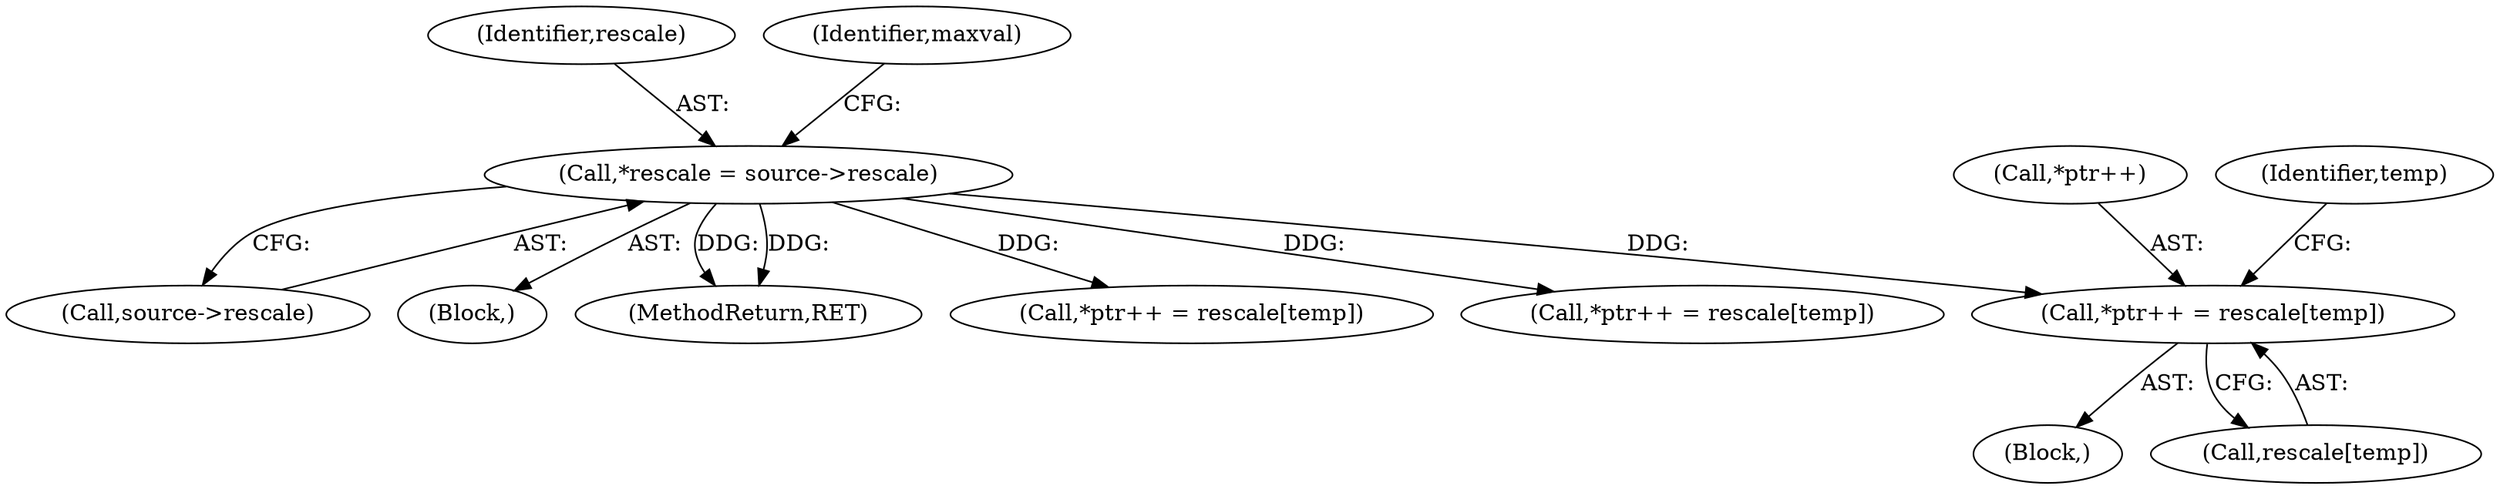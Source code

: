 digraph "0_libjpeg-turbo_9c78a04df4e44ef6487eee99c4258397f4fdca55_2@array" {
"1000219" [label="(Call,*ptr++ = rescale[temp])"];
"1000114" [label="(Call,*rescale = source->rescale)"];
"1000219" [label="(Call,*ptr++ = rescale[temp])"];
"1000116" [label="(Call,source->rescale)"];
"1000220" [label="(Call,*ptr++)"];
"1000168" [label="(Block,)"];
"1000104" [label="(Block,)"];
"1000223" [label="(Call,rescale[temp])"];
"1000115" [label="(Identifier,rescale)"];
"1000122" [label="(Identifier,maxval)"];
"1000256" [label="(MethodReturn,RET)"];
"1000114" [label="(Call,*rescale = source->rescale)"];
"1000227" [label="(Identifier,temp)"];
"1000247" [label="(Call,*ptr++ = rescale[temp])"];
"1000191" [label="(Call,*ptr++ = rescale[temp])"];
"1000219" -> "1000168"  [label="AST: "];
"1000219" -> "1000223"  [label="CFG: "];
"1000220" -> "1000219"  [label="AST: "];
"1000223" -> "1000219"  [label="AST: "];
"1000227" -> "1000219"  [label="CFG: "];
"1000114" -> "1000219"  [label="DDG: "];
"1000114" -> "1000104"  [label="AST: "];
"1000114" -> "1000116"  [label="CFG: "];
"1000115" -> "1000114"  [label="AST: "];
"1000116" -> "1000114"  [label="AST: "];
"1000122" -> "1000114"  [label="CFG: "];
"1000114" -> "1000256"  [label="DDG: "];
"1000114" -> "1000256"  [label="DDG: "];
"1000114" -> "1000191"  [label="DDG: "];
"1000114" -> "1000247"  [label="DDG: "];
}
